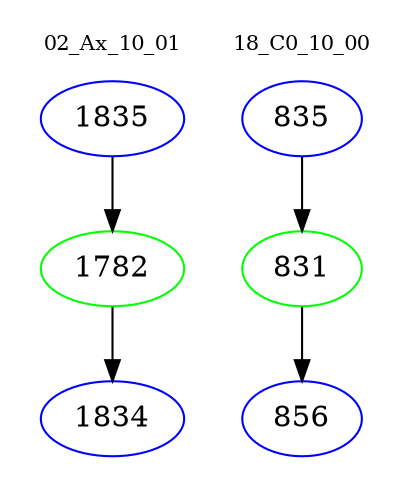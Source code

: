 digraph{
subgraph cluster_0 {
color = white
label = "02_Ax_10_01";
fontsize=10;
T0_1835 [label="1835", color="blue"]
T0_1835 -> T0_1782 [color="black"]
T0_1782 [label="1782", color="green"]
T0_1782 -> T0_1834 [color="black"]
T0_1834 [label="1834", color="blue"]
}
subgraph cluster_1 {
color = white
label = "18_C0_10_00";
fontsize=10;
T1_835 [label="835", color="blue"]
T1_835 -> T1_831 [color="black"]
T1_831 [label="831", color="green"]
T1_831 -> T1_856 [color="black"]
T1_856 [label="856", color="blue"]
}
}
